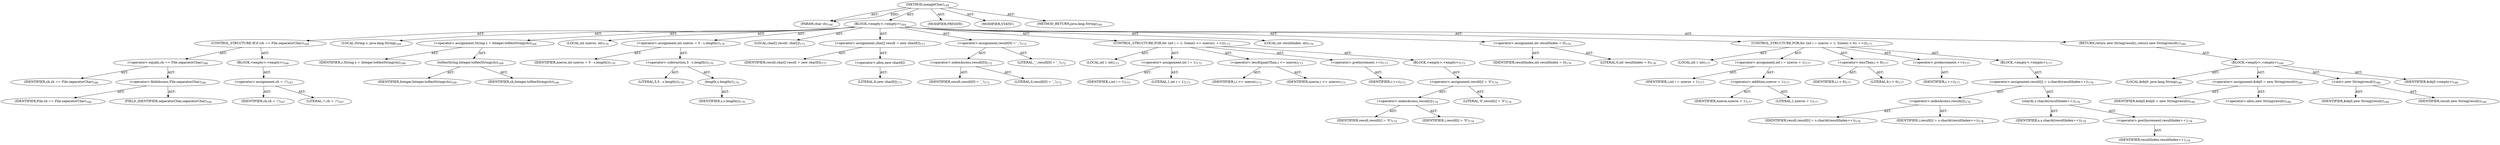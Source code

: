 digraph "mangleChar" {  
"111669149699" [label = <(METHOD,mangleChar)<SUB>164</SUB>> ]
"115964116998" [label = <(PARAM,char ch)<SUB>164</SUB>> ]
"25769803788" [label = <(BLOCK,&lt;empty&gt;,&lt;empty&gt;)<SUB>164</SUB>> ]
"47244640266" [label = <(CONTROL_STRUCTURE,IF,if (ch == File.separatorChar))<SUB>166</SUB>> ]
"30064771114" [label = <(&lt;operator&gt;.equals,ch == File.separatorChar)<SUB>166</SUB>> ]
"68719476781" [label = <(IDENTIFIER,ch,ch == File.separatorChar)<SUB>166</SUB>> ]
"30064771115" [label = <(&lt;operator&gt;.fieldAccess,File.separatorChar)<SUB>166</SUB>> ]
"68719476782" [label = <(IDENTIFIER,File,ch == File.separatorChar)<SUB>166</SUB>> ]
"55834574851" [label = <(FIELD_IDENTIFIER,separatorChar,separatorChar)<SUB>166</SUB>> ]
"25769803789" [label = <(BLOCK,&lt;empty&gt;,&lt;empty&gt;)<SUB>166</SUB>> ]
"30064771116" [label = <(&lt;operator&gt;.assignment,ch = '/')<SUB>167</SUB>> ]
"68719476783" [label = <(IDENTIFIER,ch,ch = '/')<SUB>167</SUB>> ]
"90194313224" [label = <(LITERAL,'/',ch = '/')<SUB>167</SUB>> ]
"94489280520" [label = <(LOCAL,String s: java.lang.String)<SUB>169</SUB>> ]
"30064771117" [label = <(&lt;operator&gt;.assignment,String s = Integer.toHexString(ch))<SUB>169</SUB>> ]
"68719476784" [label = <(IDENTIFIER,s,String s = Integer.toHexString(ch))<SUB>169</SUB>> ]
"30064771118" [label = <(toHexString,Integer.toHexString(ch))<SUB>169</SUB>> ]
"68719476785" [label = <(IDENTIFIER,Integer,Integer.toHexString(ch))<SUB>169</SUB>> ]
"68719476786" [label = <(IDENTIFIER,ch,Integer.toHexString(ch))<SUB>169</SUB>> ]
"94489280521" [label = <(LOCAL,int nzeros: int)<SUB>170</SUB>> ]
"30064771119" [label = <(&lt;operator&gt;.assignment,int nzeros = 5 - s.length())<SUB>170</SUB>> ]
"68719476787" [label = <(IDENTIFIER,nzeros,int nzeros = 5 - s.length())<SUB>170</SUB>> ]
"30064771120" [label = <(&lt;operator&gt;.subtraction,5 - s.length())<SUB>170</SUB>> ]
"90194313225" [label = <(LITERAL,5,5 - s.length())<SUB>170</SUB>> ]
"30064771121" [label = <(length,s.length())<SUB>170</SUB>> ]
"68719476788" [label = <(IDENTIFIER,s,s.length())<SUB>170</SUB>> ]
"94489280522" [label = <(LOCAL,char[] result: char[])<SUB>171</SUB>> ]
"30064771122" [label = <(&lt;operator&gt;.assignment,char[] result = new char[6])<SUB>171</SUB>> ]
"68719476789" [label = <(IDENTIFIER,result,char[] result = new char[6])<SUB>171</SUB>> ]
"30064771123" [label = <(&lt;operator&gt;.alloc,new char[6])> ]
"90194313226" [label = <(LITERAL,6,new char[6])<SUB>171</SUB>> ]
"30064771124" [label = <(&lt;operator&gt;.assignment,result[0] = '_')<SUB>172</SUB>> ]
"30064771125" [label = <(&lt;operator&gt;.indexAccess,result[0])<SUB>172</SUB>> ]
"68719476790" [label = <(IDENTIFIER,result,result[0] = '_')<SUB>172</SUB>> ]
"90194313227" [label = <(LITERAL,0,result[0] = '_')<SUB>172</SUB>> ]
"90194313228" [label = <(LITERAL,'_',result[0] = '_')<SUB>172</SUB>> ]
"47244640267" [label = <(CONTROL_STRUCTURE,FOR,for (int i = 1; Some(i &lt;= nzeros); ++i))<SUB>173</SUB>> ]
"94489280523" [label = <(LOCAL,int i: int)<SUB>173</SUB>> ]
"30064771126" [label = <(&lt;operator&gt;.assignment,int i = 1)<SUB>173</SUB>> ]
"68719476791" [label = <(IDENTIFIER,i,int i = 1)<SUB>173</SUB>> ]
"90194313229" [label = <(LITERAL,1,int i = 1)<SUB>173</SUB>> ]
"30064771127" [label = <(&lt;operator&gt;.lessEqualsThan,i &lt;= nzeros)<SUB>173</SUB>> ]
"68719476792" [label = <(IDENTIFIER,i,i &lt;= nzeros)<SUB>173</SUB>> ]
"68719476793" [label = <(IDENTIFIER,nzeros,i &lt;= nzeros)<SUB>173</SUB>> ]
"30064771128" [label = <(&lt;operator&gt;.preIncrement,++i)<SUB>173</SUB>> ]
"68719476794" [label = <(IDENTIFIER,i,++i)<SUB>173</SUB>> ]
"25769803790" [label = <(BLOCK,&lt;empty&gt;,&lt;empty&gt;)<SUB>173</SUB>> ]
"30064771129" [label = <(&lt;operator&gt;.assignment,result[i] = '0')<SUB>174</SUB>> ]
"30064771130" [label = <(&lt;operator&gt;.indexAccess,result[i])<SUB>174</SUB>> ]
"68719476795" [label = <(IDENTIFIER,result,result[i] = '0')<SUB>174</SUB>> ]
"68719476796" [label = <(IDENTIFIER,i,result[i] = '0')<SUB>174</SUB>> ]
"90194313230" [label = <(LITERAL,'0',result[i] = '0')<SUB>174</SUB>> ]
"94489280524" [label = <(LOCAL,int resultIndex: int)<SUB>176</SUB>> ]
"30064771131" [label = <(&lt;operator&gt;.assignment,int resultIndex = 0)<SUB>176</SUB>> ]
"68719476797" [label = <(IDENTIFIER,resultIndex,int resultIndex = 0)<SUB>176</SUB>> ]
"90194313231" [label = <(LITERAL,0,int resultIndex = 0)<SUB>176</SUB>> ]
"47244640268" [label = <(CONTROL_STRUCTURE,FOR,for (int i = nzeros + 1; Some(i &lt; 6); ++i))<SUB>177</SUB>> ]
"94489280525" [label = <(LOCAL,int i: int)<SUB>177</SUB>> ]
"30064771132" [label = <(&lt;operator&gt;.assignment,int i = nzeros + 1)<SUB>177</SUB>> ]
"68719476798" [label = <(IDENTIFIER,i,int i = nzeros + 1)<SUB>177</SUB>> ]
"30064771133" [label = <(&lt;operator&gt;.addition,nzeros + 1)<SUB>177</SUB>> ]
"68719476799" [label = <(IDENTIFIER,nzeros,nzeros + 1)<SUB>177</SUB>> ]
"90194313232" [label = <(LITERAL,1,nzeros + 1)<SUB>177</SUB>> ]
"30064771134" [label = <(&lt;operator&gt;.lessThan,i &lt; 6)<SUB>177</SUB>> ]
"68719476800" [label = <(IDENTIFIER,i,i &lt; 6)<SUB>177</SUB>> ]
"90194313233" [label = <(LITERAL,6,i &lt; 6)<SUB>177</SUB>> ]
"30064771135" [label = <(&lt;operator&gt;.preIncrement,++i)<SUB>177</SUB>> ]
"68719476801" [label = <(IDENTIFIER,i,++i)<SUB>177</SUB>> ]
"25769803791" [label = <(BLOCK,&lt;empty&gt;,&lt;empty&gt;)<SUB>177</SUB>> ]
"30064771136" [label = <(&lt;operator&gt;.assignment,result[i] = s.charAt(resultIndex++))<SUB>178</SUB>> ]
"30064771137" [label = <(&lt;operator&gt;.indexAccess,result[i])<SUB>178</SUB>> ]
"68719476802" [label = <(IDENTIFIER,result,result[i] = s.charAt(resultIndex++))<SUB>178</SUB>> ]
"68719476803" [label = <(IDENTIFIER,i,result[i] = s.charAt(resultIndex++))<SUB>178</SUB>> ]
"30064771138" [label = <(charAt,s.charAt(resultIndex++))<SUB>178</SUB>> ]
"68719476804" [label = <(IDENTIFIER,s,s.charAt(resultIndex++))<SUB>178</SUB>> ]
"30064771139" [label = <(&lt;operator&gt;.postIncrement,resultIndex++)<SUB>178</SUB>> ]
"68719476805" [label = <(IDENTIFIER,resultIndex,resultIndex++)<SUB>178</SUB>> ]
"146028888067" [label = <(RETURN,return new String(result);,return new String(result);)<SUB>180</SUB>> ]
"25769803792" [label = <(BLOCK,&lt;empty&gt;,&lt;empty&gt;)<SUB>180</SUB>> ]
"94489280526" [label = <(LOCAL,$obj0: java.lang.String)<SUB>180</SUB>> ]
"30064771140" [label = <(&lt;operator&gt;.assignment,$obj0 = new String(result))<SUB>180</SUB>> ]
"68719476806" [label = <(IDENTIFIER,$obj0,$obj0 = new String(result))<SUB>180</SUB>> ]
"30064771141" [label = <(&lt;operator&gt;.alloc,new String(result))<SUB>180</SUB>> ]
"30064771142" [label = <(&lt;init&gt;,new String(result))<SUB>180</SUB>> ]
"68719476807" [label = <(IDENTIFIER,$obj0,new String(result))<SUB>180</SUB>> ]
"68719476808" [label = <(IDENTIFIER,result,new String(result))<SUB>180</SUB>> ]
"68719476809" [label = <(IDENTIFIER,$obj0,&lt;empty&gt;)<SUB>180</SUB>> ]
"133143986184" [label = <(MODIFIER,PRIVATE)> ]
"133143986185" [label = <(MODIFIER,STATIC)> ]
"128849018883" [label = <(METHOD_RETURN,java.lang.String)<SUB>164</SUB>> ]
  "111669149699" -> "115964116998"  [ label = "AST: "] 
  "111669149699" -> "25769803788"  [ label = "AST: "] 
  "111669149699" -> "133143986184"  [ label = "AST: "] 
  "111669149699" -> "133143986185"  [ label = "AST: "] 
  "111669149699" -> "128849018883"  [ label = "AST: "] 
  "25769803788" -> "47244640266"  [ label = "AST: "] 
  "25769803788" -> "94489280520"  [ label = "AST: "] 
  "25769803788" -> "30064771117"  [ label = "AST: "] 
  "25769803788" -> "94489280521"  [ label = "AST: "] 
  "25769803788" -> "30064771119"  [ label = "AST: "] 
  "25769803788" -> "94489280522"  [ label = "AST: "] 
  "25769803788" -> "30064771122"  [ label = "AST: "] 
  "25769803788" -> "30064771124"  [ label = "AST: "] 
  "25769803788" -> "47244640267"  [ label = "AST: "] 
  "25769803788" -> "94489280524"  [ label = "AST: "] 
  "25769803788" -> "30064771131"  [ label = "AST: "] 
  "25769803788" -> "47244640268"  [ label = "AST: "] 
  "25769803788" -> "146028888067"  [ label = "AST: "] 
  "47244640266" -> "30064771114"  [ label = "AST: "] 
  "47244640266" -> "25769803789"  [ label = "AST: "] 
  "30064771114" -> "68719476781"  [ label = "AST: "] 
  "30064771114" -> "30064771115"  [ label = "AST: "] 
  "30064771115" -> "68719476782"  [ label = "AST: "] 
  "30064771115" -> "55834574851"  [ label = "AST: "] 
  "25769803789" -> "30064771116"  [ label = "AST: "] 
  "30064771116" -> "68719476783"  [ label = "AST: "] 
  "30064771116" -> "90194313224"  [ label = "AST: "] 
  "30064771117" -> "68719476784"  [ label = "AST: "] 
  "30064771117" -> "30064771118"  [ label = "AST: "] 
  "30064771118" -> "68719476785"  [ label = "AST: "] 
  "30064771118" -> "68719476786"  [ label = "AST: "] 
  "30064771119" -> "68719476787"  [ label = "AST: "] 
  "30064771119" -> "30064771120"  [ label = "AST: "] 
  "30064771120" -> "90194313225"  [ label = "AST: "] 
  "30064771120" -> "30064771121"  [ label = "AST: "] 
  "30064771121" -> "68719476788"  [ label = "AST: "] 
  "30064771122" -> "68719476789"  [ label = "AST: "] 
  "30064771122" -> "30064771123"  [ label = "AST: "] 
  "30064771123" -> "90194313226"  [ label = "AST: "] 
  "30064771124" -> "30064771125"  [ label = "AST: "] 
  "30064771124" -> "90194313228"  [ label = "AST: "] 
  "30064771125" -> "68719476790"  [ label = "AST: "] 
  "30064771125" -> "90194313227"  [ label = "AST: "] 
  "47244640267" -> "94489280523"  [ label = "AST: "] 
  "47244640267" -> "30064771126"  [ label = "AST: "] 
  "47244640267" -> "30064771127"  [ label = "AST: "] 
  "47244640267" -> "30064771128"  [ label = "AST: "] 
  "47244640267" -> "25769803790"  [ label = "AST: "] 
  "30064771126" -> "68719476791"  [ label = "AST: "] 
  "30064771126" -> "90194313229"  [ label = "AST: "] 
  "30064771127" -> "68719476792"  [ label = "AST: "] 
  "30064771127" -> "68719476793"  [ label = "AST: "] 
  "30064771128" -> "68719476794"  [ label = "AST: "] 
  "25769803790" -> "30064771129"  [ label = "AST: "] 
  "30064771129" -> "30064771130"  [ label = "AST: "] 
  "30064771129" -> "90194313230"  [ label = "AST: "] 
  "30064771130" -> "68719476795"  [ label = "AST: "] 
  "30064771130" -> "68719476796"  [ label = "AST: "] 
  "30064771131" -> "68719476797"  [ label = "AST: "] 
  "30064771131" -> "90194313231"  [ label = "AST: "] 
  "47244640268" -> "94489280525"  [ label = "AST: "] 
  "47244640268" -> "30064771132"  [ label = "AST: "] 
  "47244640268" -> "30064771134"  [ label = "AST: "] 
  "47244640268" -> "30064771135"  [ label = "AST: "] 
  "47244640268" -> "25769803791"  [ label = "AST: "] 
  "30064771132" -> "68719476798"  [ label = "AST: "] 
  "30064771132" -> "30064771133"  [ label = "AST: "] 
  "30064771133" -> "68719476799"  [ label = "AST: "] 
  "30064771133" -> "90194313232"  [ label = "AST: "] 
  "30064771134" -> "68719476800"  [ label = "AST: "] 
  "30064771134" -> "90194313233"  [ label = "AST: "] 
  "30064771135" -> "68719476801"  [ label = "AST: "] 
  "25769803791" -> "30064771136"  [ label = "AST: "] 
  "30064771136" -> "30064771137"  [ label = "AST: "] 
  "30064771136" -> "30064771138"  [ label = "AST: "] 
  "30064771137" -> "68719476802"  [ label = "AST: "] 
  "30064771137" -> "68719476803"  [ label = "AST: "] 
  "30064771138" -> "68719476804"  [ label = "AST: "] 
  "30064771138" -> "30064771139"  [ label = "AST: "] 
  "30064771139" -> "68719476805"  [ label = "AST: "] 
  "146028888067" -> "25769803792"  [ label = "AST: "] 
  "25769803792" -> "94489280526"  [ label = "AST: "] 
  "25769803792" -> "30064771140"  [ label = "AST: "] 
  "25769803792" -> "30064771142"  [ label = "AST: "] 
  "25769803792" -> "68719476809"  [ label = "AST: "] 
  "30064771140" -> "68719476806"  [ label = "AST: "] 
  "30064771140" -> "30064771141"  [ label = "AST: "] 
  "30064771142" -> "68719476807"  [ label = "AST: "] 
  "30064771142" -> "68719476808"  [ label = "AST: "] 
  "111669149699" -> "115964116998"  [ label = "DDG: "] 
}
